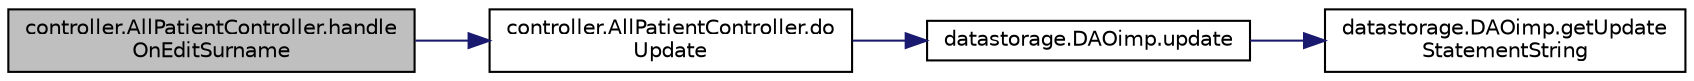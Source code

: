 digraph "controller.AllPatientController.handleOnEditSurname"
{
 // LATEX_PDF_SIZE
  edge [fontname="Helvetica",fontsize="10",labelfontname="Helvetica",labelfontsize="10"];
  node [fontname="Helvetica",fontsize="10",shape=record];
  rankdir="LR";
  Node1 [label="controller.AllPatientController.handle\lOnEditSurname",height=0.2,width=0.4,color="black", fillcolor="grey75", style="filled", fontcolor="black",tooltip=" "];
  Node1 -> Node2 [color="midnightblue",fontsize="10",style="solid",fontname="Helvetica"];
  Node2 [label="controller.AllPatientController.do\lUpdate",height=0.2,width=0.4,color="black", fillcolor="white", style="filled",URL="$classcontroller_1_1_all_patient_controller.html#afce9f2f964f9c66949a00e45879815eb",tooltip=" "];
  Node2 -> Node3 [color="midnightblue",fontsize="10",style="solid",fontname="Helvetica"];
  Node3 [label="datastorage.DAOimp.update",height=0.2,width=0.4,color="black", fillcolor="white", style="filled",URL="$classdatastorage_1_1_d_a_oimp.html#a9469bdb0627770a5b3220c1739275ac9",tooltip=" "];
  Node3 -> Node4 [color="midnightblue",fontsize="10",style="solid",fontname="Helvetica"];
  Node4 [label="datastorage.DAOimp.getUpdate\lStatementString",height=0.2,width=0.4,color="black", fillcolor="white", style="filled",URL="$classdatastorage_1_1_d_a_oimp.html#af62dfafb3074ef9c6f339b1ca81877eb",tooltip=" "];
}
